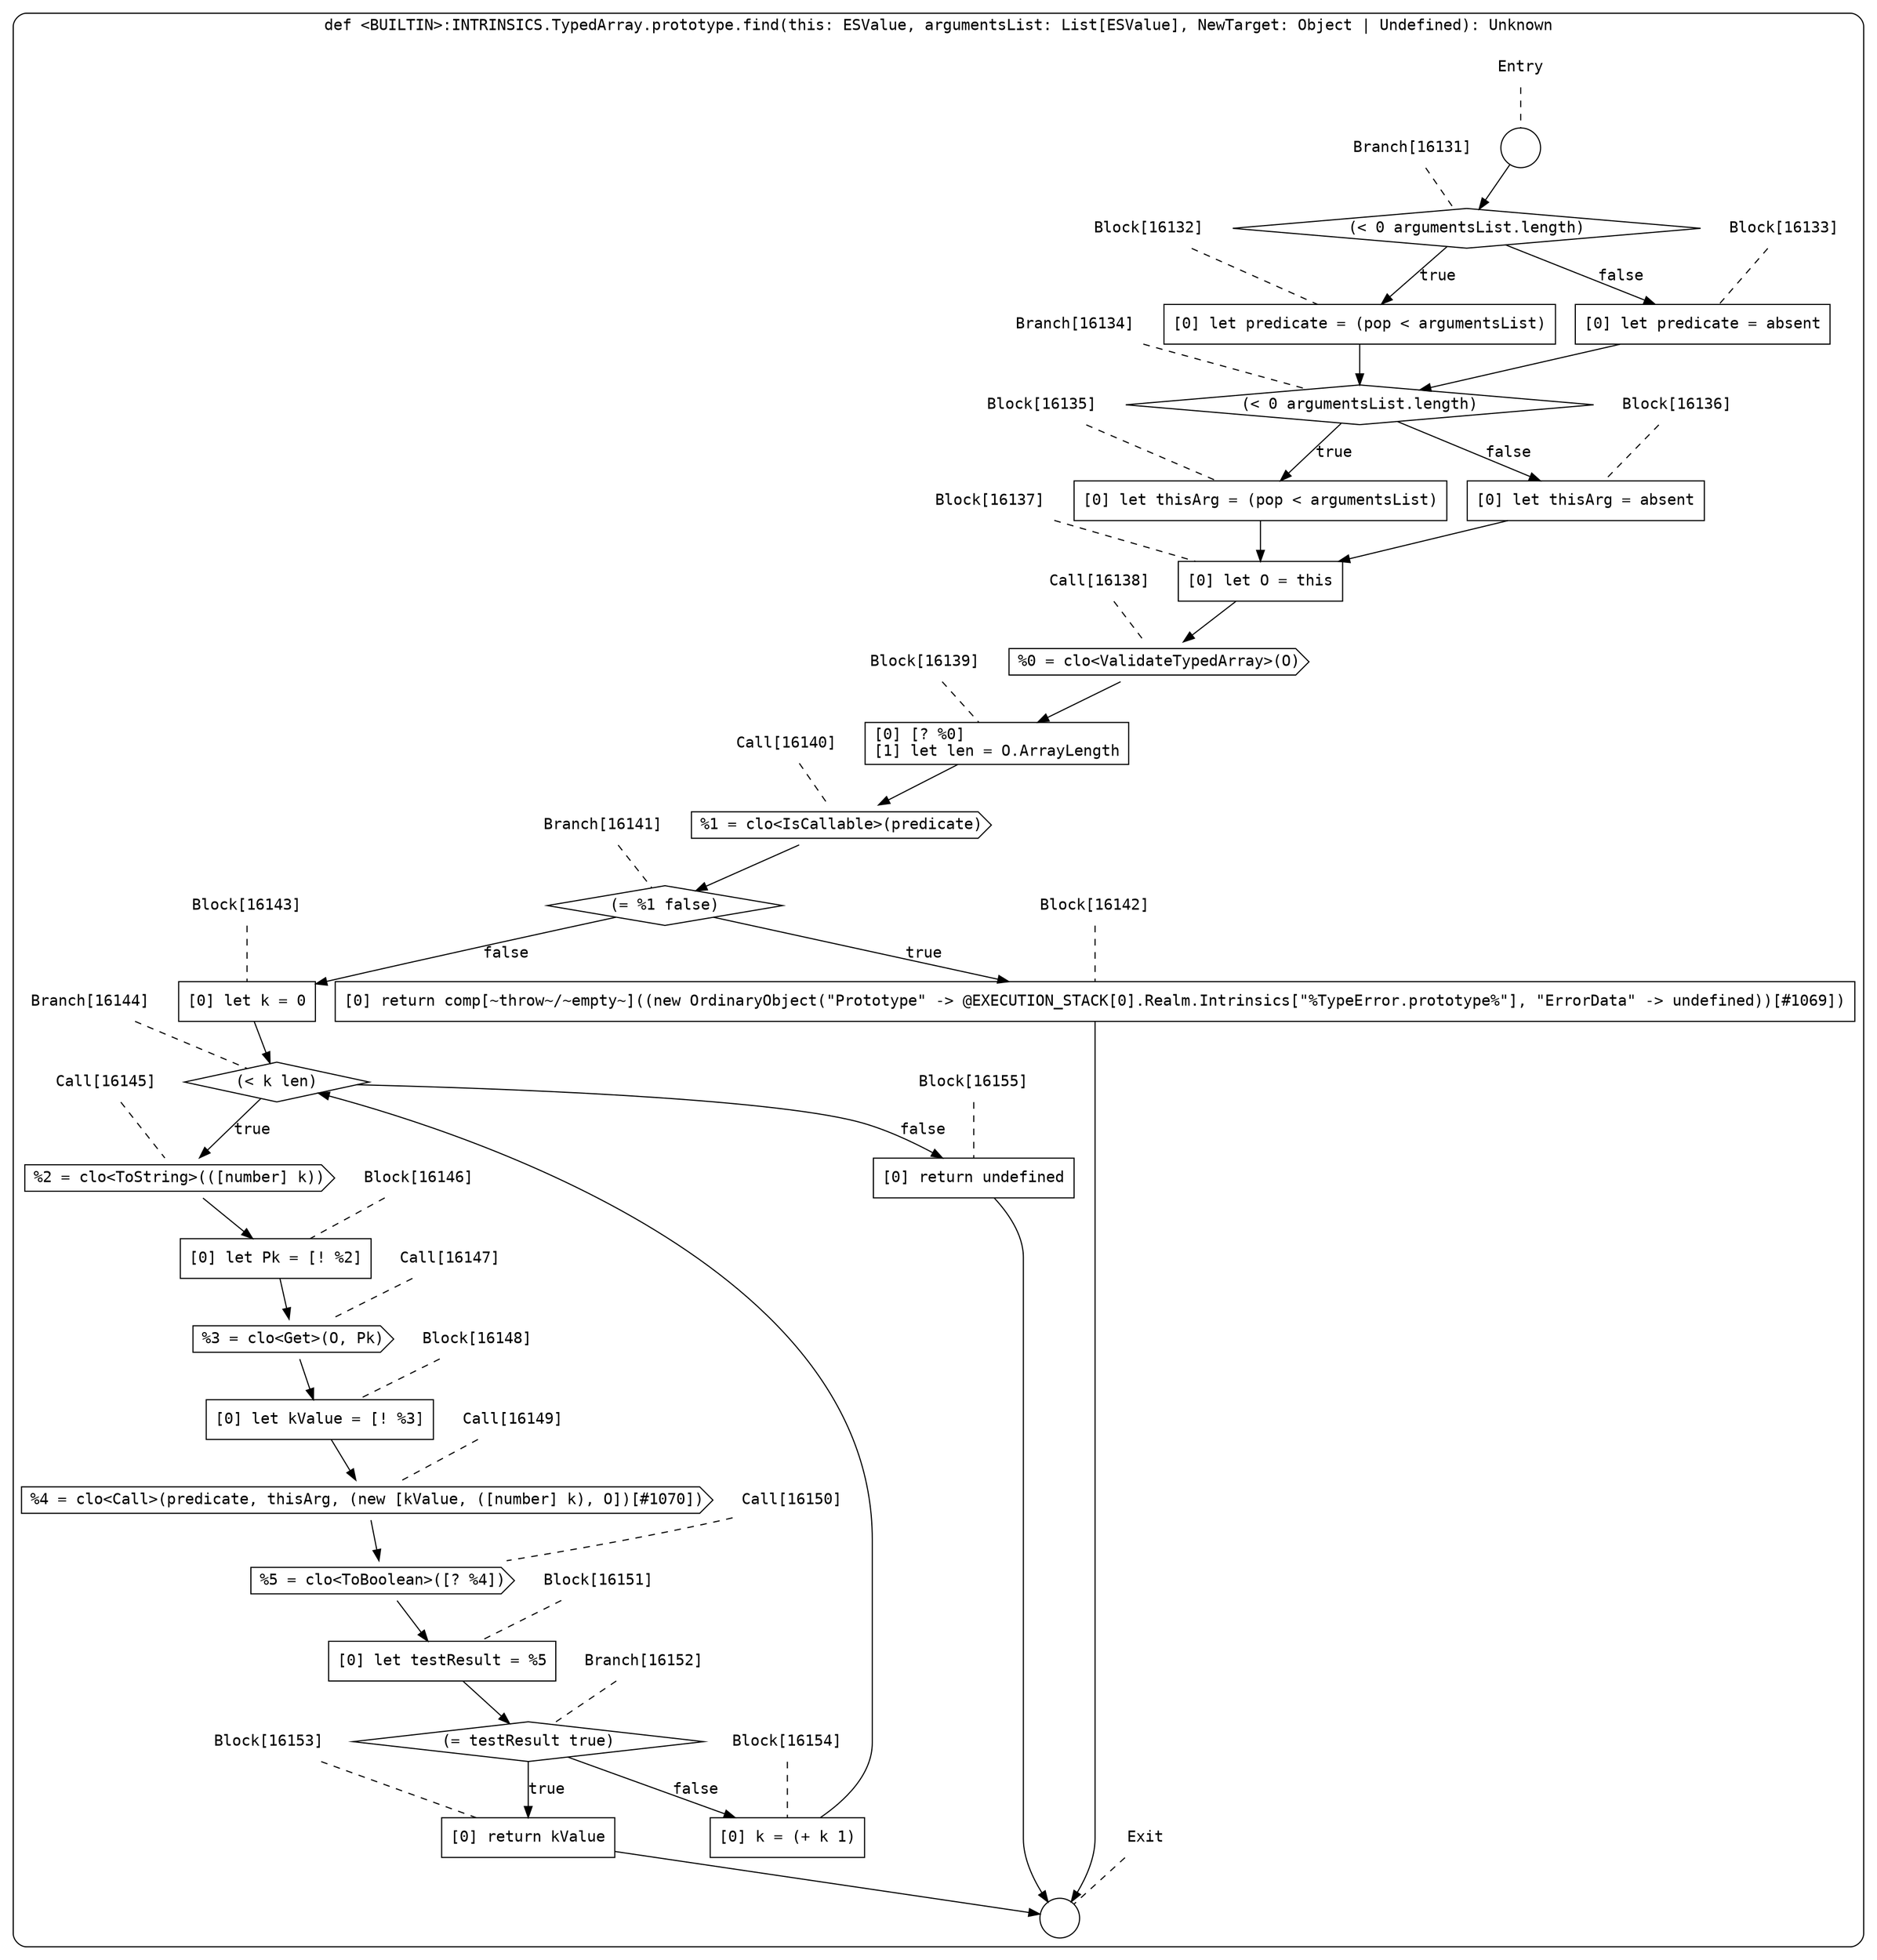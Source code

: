 digraph {
  graph [fontname = "Consolas"]
  node [fontname = "Consolas"]
  edge [fontname = "Consolas"]
  subgraph cluster2397 {
    label = "def <BUILTIN>:INTRINSICS.TypedArray.prototype.find(this: ESValue, argumentsList: List[ESValue], NewTarget: Object | Undefined): Unknown"
    style = rounded
    cluster2397_entry_name [shape=none, label=<<font color="black">Entry</font>>]
    cluster2397_entry_name -> cluster2397_entry [arrowhead=none, color="black", style=dashed]
    cluster2397_entry [shape=circle label=" " color="black" fillcolor="white" style=filled]
    cluster2397_entry -> node16131 [color="black"]
    cluster2397_exit_name [shape=none, label=<<font color="black">Exit</font>>]
    cluster2397_exit_name -> cluster2397_exit [arrowhead=none, color="black", style=dashed]
    cluster2397_exit [shape=circle label=" " color="black" fillcolor="white" style=filled]
    node16131_name [shape=none, label=<<font color="black">Branch[16131]</font>>]
    node16131_name -> node16131 [arrowhead=none, color="black", style=dashed]
    node16131 [shape=diamond, label=<<font color="black">(&lt; 0 argumentsList.length)</font>> color="black" fillcolor="white", style=filled]
    node16131 -> node16132 [label=<<font color="black">true</font>> color="black"]
    node16131 -> node16133 [label=<<font color="black">false</font>> color="black"]
    node16132_name [shape=none, label=<<font color="black">Block[16132]</font>>]
    node16132_name -> node16132 [arrowhead=none, color="black", style=dashed]
    node16132 [shape=box, label=<<font color="black">[0] let predicate = (pop &lt; argumentsList)<BR ALIGN="LEFT"/></font>> color="black" fillcolor="white", style=filled]
    node16132 -> node16134 [color="black"]
    node16133_name [shape=none, label=<<font color="black">Block[16133]</font>>]
    node16133_name -> node16133 [arrowhead=none, color="black", style=dashed]
    node16133 [shape=box, label=<<font color="black">[0] let predicate = absent<BR ALIGN="LEFT"/></font>> color="black" fillcolor="white", style=filled]
    node16133 -> node16134 [color="black"]
    node16134_name [shape=none, label=<<font color="black">Branch[16134]</font>>]
    node16134_name -> node16134 [arrowhead=none, color="black", style=dashed]
    node16134 [shape=diamond, label=<<font color="black">(&lt; 0 argumentsList.length)</font>> color="black" fillcolor="white", style=filled]
    node16134 -> node16135 [label=<<font color="black">true</font>> color="black"]
    node16134 -> node16136 [label=<<font color="black">false</font>> color="black"]
    node16135_name [shape=none, label=<<font color="black">Block[16135]</font>>]
    node16135_name -> node16135 [arrowhead=none, color="black", style=dashed]
    node16135 [shape=box, label=<<font color="black">[0] let thisArg = (pop &lt; argumentsList)<BR ALIGN="LEFT"/></font>> color="black" fillcolor="white", style=filled]
    node16135 -> node16137 [color="black"]
    node16136_name [shape=none, label=<<font color="black">Block[16136]</font>>]
    node16136_name -> node16136 [arrowhead=none, color="black", style=dashed]
    node16136 [shape=box, label=<<font color="black">[0] let thisArg = absent<BR ALIGN="LEFT"/></font>> color="black" fillcolor="white", style=filled]
    node16136 -> node16137 [color="black"]
    node16137_name [shape=none, label=<<font color="black">Block[16137]</font>>]
    node16137_name -> node16137 [arrowhead=none, color="black", style=dashed]
    node16137 [shape=box, label=<<font color="black">[0] let O = this<BR ALIGN="LEFT"/></font>> color="black" fillcolor="white", style=filled]
    node16137 -> node16138 [color="black"]
    node16138_name [shape=none, label=<<font color="black">Call[16138]</font>>]
    node16138_name -> node16138 [arrowhead=none, color="black", style=dashed]
    node16138 [shape=cds, label=<<font color="black">%0 = clo&lt;ValidateTypedArray&gt;(O)</font>> color="black" fillcolor="white", style=filled]
    node16138 -> node16139 [color="black"]
    node16139_name [shape=none, label=<<font color="black">Block[16139]</font>>]
    node16139_name -> node16139 [arrowhead=none, color="black", style=dashed]
    node16139 [shape=box, label=<<font color="black">[0] [? %0]<BR ALIGN="LEFT"/>[1] let len = O.ArrayLength<BR ALIGN="LEFT"/></font>> color="black" fillcolor="white", style=filled]
    node16139 -> node16140 [color="black"]
    node16140_name [shape=none, label=<<font color="black">Call[16140]</font>>]
    node16140_name -> node16140 [arrowhead=none, color="black", style=dashed]
    node16140 [shape=cds, label=<<font color="black">%1 = clo&lt;IsCallable&gt;(predicate)</font>> color="black" fillcolor="white", style=filled]
    node16140 -> node16141 [color="black"]
    node16141_name [shape=none, label=<<font color="black">Branch[16141]</font>>]
    node16141_name -> node16141 [arrowhead=none, color="black", style=dashed]
    node16141 [shape=diamond, label=<<font color="black">(= %1 false)</font>> color="black" fillcolor="white", style=filled]
    node16141 -> node16142 [label=<<font color="black">true</font>> color="black"]
    node16141 -> node16143 [label=<<font color="black">false</font>> color="black"]
    node16142_name [shape=none, label=<<font color="black">Block[16142]</font>>]
    node16142_name -> node16142 [arrowhead=none, color="black", style=dashed]
    node16142 [shape=box, label=<<font color="black">[0] return comp[~throw~/~empty~]((new OrdinaryObject(&quot;Prototype&quot; -&gt; @EXECUTION_STACK[0].Realm.Intrinsics[&quot;%TypeError.prototype%&quot;], &quot;ErrorData&quot; -&gt; undefined))[#1069])<BR ALIGN="LEFT"/></font>> color="black" fillcolor="white", style=filled]
    node16142 -> cluster2397_exit [color="black"]
    node16143_name [shape=none, label=<<font color="black">Block[16143]</font>>]
    node16143_name -> node16143 [arrowhead=none, color="black", style=dashed]
    node16143 [shape=box, label=<<font color="black">[0] let k = 0<BR ALIGN="LEFT"/></font>> color="black" fillcolor="white", style=filled]
    node16143 -> node16144 [color="black"]
    node16144_name [shape=none, label=<<font color="black">Branch[16144]</font>>]
    node16144_name -> node16144 [arrowhead=none, color="black", style=dashed]
    node16144 [shape=diamond, label=<<font color="black">(&lt; k len)</font>> color="black" fillcolor="white", style=filled]
    node16144 -> node16145 [label=<<font color="black">true</font>> color="black"]
    node16144 -> node16155 [label=<<font color="black">false</font>> color="black"]
    node16145_name [shape=none, label=<<font color="black">Call[16145]</font>>]
    node16145_name -> node16145 [arrowhead=none, color="black", style=dashed]
    node16145 [shape=cds, label=<<font color="black">%2 = clo&lt;ToString&gt;(([number] k))</font>> color="black" fillcolor="white", style=filled]
    node16145 -> node16146 [color="black"]
    node16155_name [shape=none, label=<<font color="black">Block[16155]</font>>]
    node16155_name -> node16155 [arrowhead=none, color="black", style=dashed]
    node16155 [shape=box, label=<<font color="black">[0] return undefined<BR ALIGN="LEFT"/></font>> color="black" fillcolor="white", style=filled]
    node16155 -> cluster2397_exit [color="black"]
    node16146_name [shape=none, label=<<font color="black">Block[16146]</font>>]
    node16146_name -> node16146 [arrowhead=none, color="black", style=dashed]
    node16146 [shape=box, label=<<font color="black">[0] let Pk = [! %2]<BR ALIGN="LEFT"/></font>> color="black" fillcolor="white", style=filled]
    node16146 -> node16147 [color="black"]
    node16147_name [shape=none, label=<<font color="black">Call[16147]</font>>]
    node16147_name -> node16147 [arrowhead=none, color="black", style=dashed]
    node16147 [shape=cds, label=<<font color="black">%3 = clo&lt;Get&gt;(O, Pk)</font>> color="black" fillcolor="white", style=filled]
    node16147 -> node16148 [color="black"]
    node16148_name [shape=none, label=<<font color="black">Block[16148]</font>>]
    node16148_name -> node16148 [arrowhead=none, color="black", style=dashed]
    node16148 [shape=box, label=<<font color="black">[0] let kValue = [! %3]<BR ALIGN="LEFT"/></font>> color="black" fillcolor="white", style=filled]
    node16148 -> node16149 [color="black"]
    node16149_name [shape=none, label=<<font color="black">Call[16149]</font>>]
    node16149_name -> node16149 [arrowhead=none, color="black", style=dashed]
    node16149 [shape=cds, label=<<font color="black">%4 = clo&lt;Call&gt;(predicate, thisArg, (new [kValue, ([number] k), O])[#1070])</font>> color="black" fillcolor="white", style=filled]
    node16149 -> node16150 [color="black"]
    node16150_name [shape=none, label=<<font color="black">Call[16150]</font>>]
    node16150_name -> node16150 [arrowhead=none, color="black", style=dashed]
    node16150 [shape=cds, label=<<font color="black">%5 = clo&lt;ToBoolean&gt;([? %4])</font>> color="black" fillcolor="white", style=filled]
    node16150 -> node16151 [color="black"]
    node16151_name [shape=none, label=<<font color="black">Block[16151]</font>>]
    node16151_name -> node16151 [arrowhead=none, color="black", style=dashed]
    node16151 [shape=box, label=<<font color="black">[0] let testResult = %5<BR ALIGN="LEFT"/></font>> color="black" fillcolor="white", style=filled]
    node16151 -> node16152 [color="black"]
    node16152_name [shape=none, label=<<font color="black">Branch[16152]</font>>]
    node16152_name -> node16152 [arrowhead=none, color="black", style=dashed]
    node16152 [shape=diamond, label=<<font color="black">(= testResult true)</font>> color="black" fillcolor="white", style=filled]
    node16152 -> node16153 [label=<<font color="black">true</font>> color="black"]
    node16152 -> node16154 [label=<<font color="black">false</font>> color="black"]
    node16153_name [shape=none, label=<<font color="black">Block[16153]</font>>]
    node16153_name -> node16153 [arrowhead=none, color="black", style=dashed]
    node16153 [shape=box, label=<<font color="black">[0] return kValue<BR ALIGN="LEFT"/></font>> color="black" fillcolor="white", style=filled]
    node16153 -> cluster2397_exit [color="black"]
    node16154_name [shape=none, label=<<font color="black">Block[16154]</font>>]
    node16154_name -> node16154 [arrowhead=none, color="black", style=dashed]
    node16154 [shape=box, label=<<font color="black">[0] k = (+ k 1)<BR ALIGN="LEFT"/></font>> color="black" fillcolor="white", style=filled]
    node16154 -> node16144 [color="black"]
  }
}